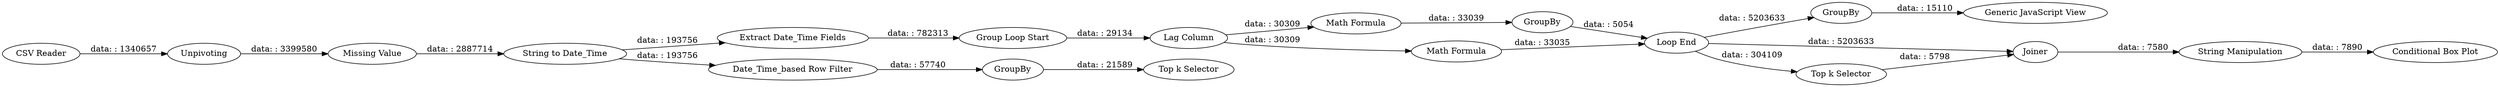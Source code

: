 digraph {
	"6889595759620878678_1" [label="CSV Reader"]
	"6889595759620878678_31" [label="Math Formula"]
	"6889595759620878678_12" [label=GroupBy]
	"6889595759620878678_35" [label=GroupBy]
	"6889595759620878678_29" [label="Conditional Box Plot"]
	"6889595759620878678_16" [label=GroupBy]
	"6889595759620878678_44" [label="Missing Value"]
	"6889595759620878678_10" [label="Lag Column"]
	"6889595759620878678_6" [label="Extract Date_Time Fields"]
	"6889595759620878678_34" [label="String Manipulation"]
	"6889595759620878678_28" [label="Top k Selector"]
	"6889595759620878678_32" [label="Math Formula"]
	"6889595759620878678_40" [label="Generic JavaScript View"]
	"6889595759620878678_3" [label=Unpivoting]
	"6889595759620878678_27" [label="Date_Time_based Row Filter"]
	"6889595759620878678_13" [label="Loop End"]
	"6889595759620878678_33" [label=Joiner]
	"6889595759620878678_5" [label="String to Date_Time"]
	"6889595759620878678_23" [label="Top k Selector"]
	"6889595759620878678_8" [label="Group Loop Start"]
	"6889595759620878678_10" -> "6889595759620878678_32" [label="data: : 30309"]
	"6889595759620878678_5" -> "6889595759620878678_6" [label="data: : 193756"]
	"6889595759620878678_16" -> "6889595759620878678_28" [label="data: : 21589"]
	"6889595759620878678_35" -> "6889595759620878678_40" [label="data: : 15110"]
	"6889595759620878678_3" -> "6889595759620878678_44" [label="data: : 3399580"]
	"6889595759620878678_44" -> "6889595759620878678_5" [label="data: : 2887714"]
	"6889595759620878678_13" -> "6889595759620878678_23" [label="data: : 304109"]
	"6889595759620878678_13" -> "6889595759620878678_33" [label="data: : 5203633"]
	"6889595759620878678_5" -> "6889595759620878678_27" [label="data: : 193756"]
	"6889595759620878678_6" -> "6889595759620878678_8" [label="data: : 782313"]
	"6889595759620878678_23" -> "6889595759620878678_33" [label="data: : 5798"]
	"6889595759620878678_12" -> "6889595759620878678_13" [label="data: : 5054"]
	"6889595759620878678_10" -> "6889595759620878678_31" [label="data: : 30309"]
	"6889595759620878678_13" -> "6889595759620878678_35" [label="data: : 5203633"]
	"6889595759620878678_31" -> "6889595759620878678_12" [label="data: : 33039"]
	"6889595759620878678_27" -> "6889595759620878678_16" [label="data: : 57740"]
	"6889595759620878678_32" -> "6889595759620878678_13" [label="data: : 33035"]
	"6889595759620878678_1" -> "6889595759620878678_3" [label="data: : 1340657"]
	"6889595759620878678_34" -> "6889595759620878678_29" [label="data: : 7890"]
	"6889595759620878678_33" -> "6889595759620878678_34" [label="data: : 7580"]
	"6889595759620878678_8" -> "6889595759620878678_10" [label="data: : 29134"]
	rankdir=LR
}
